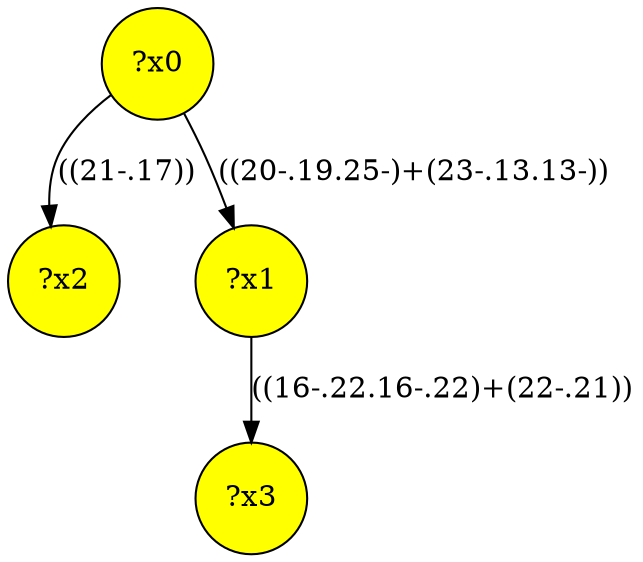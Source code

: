 digraph g {
	x0 [fillcolor="yellow", style="filled," shape=circle, label="?x0"];
	x2 [fillcolor="yellow", style="filled," shape=circle, label="?x2"];
	x3 [fillcolor="yellow", style="filled," shape=circle, label="?x3"];
	x1 [fillcolor="yellow", style="filled," shape=circle, label="?x1"];
	x0 -> x1 [label="((20-.19.25-)+(23-.13.13-))"];
	x0 -> x2 [label="((21-.17))"];
	x1 -> x3 [label="((16-.22.16-.22)+(22-.21))"];
}
